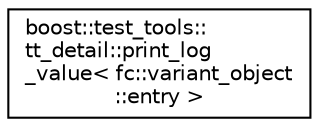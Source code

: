 digraph "Graphical Class Hierarchy"
{
  edge [fontname="Helvetica",fontsize="10",labelfontname="Helvetica",labelfontsize="10"];
  node [fontname="Helvetica",fontsize="10",shape=record];
  rankdir="LR";
  Node0 [label="boost::test_tools::\ltt_detail::print_log\l_value\< fc::variant_object\l::entry \>",height=0.2,width=0.4,color="black", fillcolor="white", style="filled",URL="$structboost_1_1test__tools_1_1tt__detail_1_1print__log__value_3_01fc_1_1variant__object_1_1entry_01_4.html"];
}
